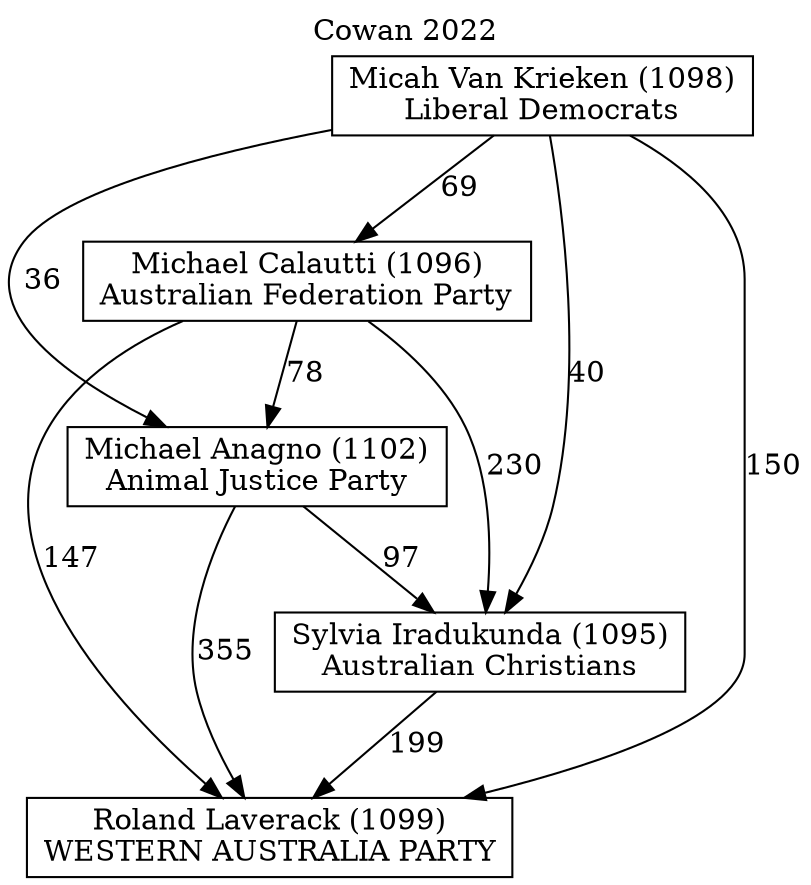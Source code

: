 // House preference flow
digraph "Roland Laverack (1099)_Cowan_2022" {
	graph [label="Cowan 2022" labelloc=t mclimit=10]
	node [shape=box]
	"Roland Laverack (1099)" [label="Roland Laverack (1099)
WESTERN AUSTRALIA PARTY"]
	"Michael Anagno (1102)" [label="Michael Anagno (1102)
Animal Justice Party"]
	"Sylvia Iradukunda (1095)" [label="Sylvia Iradukunda (1095)
Australian Christians"]
	"Micah Van Krieken (1098)" [label="Micah Van Krieken (1098)
Liberal Democrats"]
	"Michael Calautti (1096)" [label="Michael Calautti (1096)
Australian Federation Party"]
	"Michael Calautti (1096)" -> "Roland Laverack (1099)" [label=147]
	"Sylvia Iradukunda (1095)" -> "Roland Laverack (1099)" [label=199]
	"Micah Van Krieken (1098)" -> "Roland Laverack (1099)" [label=150]
	"Micah Van Krieken (1098)" -> "Michael Calautti (1096)" [label=69]
	"Michael Anagno (1102)" -> "Roland Laverack (1099)" [label=355]
	"Micah Van Krieken (1098)" -> "Michael Anagno (1102)" [label=36]
	"Michael Anagno (1102)" -> "Sylvia Iradukunda (1095)" [label=97]
	"Micah Van Krieken (1098)" -> "Sylvia Iradukunda (1095)" [label=40]
	"Michael Calautti (1096)" -> "Michael Anagno (1102)" [label=78]
	"Michael Calautti (1096)" -> "Sylvia Iradukunda (1095)" [label=230]
}
